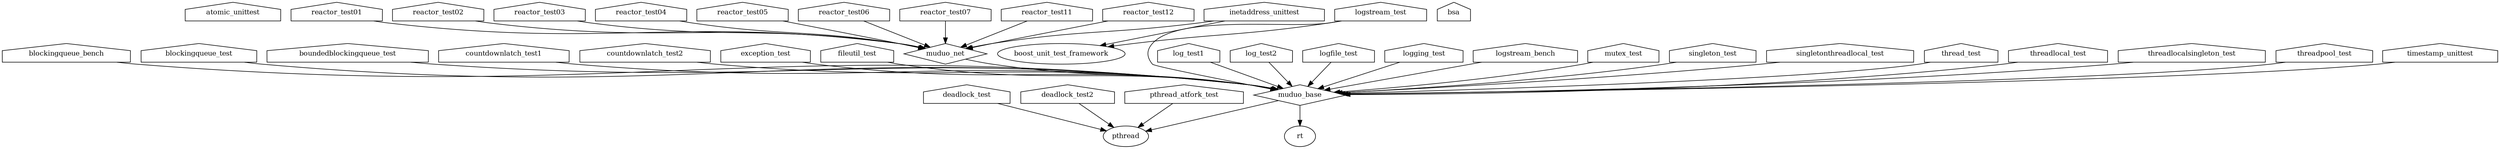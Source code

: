 digraph "GG" {
node [
  fontsize = "12"
];
    "node28" [ label="atomic_unittest" shape="house"];
    "node30" [ label="blockingqueue_bench" shape="house"];
    "node9" [ label="muduo_base" shape="diamond"];
    "node30" -> "node9" // blockingqueue_bench -> muduo_base
    "node74" [ label="pthread" shape="ellipse"];
    "node9" -> "node74" // muduo_base -> pthread
    "node75" [ label="rt" shape="ellipse"];
    "node9" -> "node75" // muduo_base -> rt
    "node22" [ label="blockingqueue_test" shape="house"];
    "node22" -> "node9" // blockingqueue_test -> muduo_base
    "node27" [ label="boundedblockingqueue_test" shape="house"];
    "node27" -> "node9" // boundedblockingqueue_test -> muduo_base
    "node60" [ label="bsa" shape="house"];
    "node65" [ label="countdownlatch_test1" shape="house"];
    "node65" -> "node9" // countdownlatch_test1 -> muduo_base
    "node62" [ label="countdownlatch_test2" shape="house"];
    "node62" -> "node9" // countdownlatch_test2 -> muduo_base
    "node61" [ label="deadlock_test" shape="house"];
    "node61" -> "node74" // deadlock_test -> pthread
    "node56" [ label="deadlock_test2" shape="house"];
    "node56" -> "node74" // deadlock_test2 -> pthread
    "node26" [ label="exception_test" shape="house"];
    "node26" -> "node9" // exception_test -> muduo_base
    "node32" [ label="fileutil_test" shape="house"];
    "node32" -> "node9" // fileutil_test -> muduo_base
    "node47" [ label="inetaddress_unittest" shape="house"];
    "node40" [ label="muduo_net" shape="diamond"];
    "node47" -> "node40" // inetaddress_unittest -> muduo_net
    "node40" -> "node9" // muduo_net -> muduo_base
    "node76" [ label="boost_unit_test_framework" shape="ellipse"];
    "node47" -> "node76" // inetaddress_unittest -> boost_unit_test_framework
    "node55" [ label="log_test1" shape="house"];
    "node55" -> "node9" // log_test1 -> muduo_base
    "node54" [ label="log_test2" shape="house"];
    "node54" -> "node9" // log_test2 -> muduo_base
    "node19" [ label="logfile_test" shape="house"];
    "node19" -> "node9" // logfile_test -> muduo_base
    "node18" [ label="logging_test" shape="house"];
    "node18" -> "node9" // logging_test -> muduo_base
    "node16" [ label="logstream_bench" shape="house"];
    "node16" -> "node9" // logstream_bench -> muduo_base
    "node15" [ label="logstream_test" shape="house"];
    "node15" -> "node9" // logstream_test -> muduo_base
    "node15" -> "node76" // logstream_test -> boost_unit_test_framework
    "node29" [ label="mutex_test" shape="house"];
    "node29" -> "node9" // mutex_test -> muduo_base
    "node53" [ label="pthread_atfork_test" shape="house"];
    "node53" -> "node74" // pthread_atfork_test -> pthread
    "node58" [ label="reactor_test01" shape="house"];
    "node58" -> "node40" // reactor_test01 -> muduo_net
    "node52" [ label="reactor_test02" shape="house"];
    "node52" -> "node40" // reactor_test02 -> muduo_net
    "node59" [ label="reactor_test03" shape="house"];
    "node59" -> "node40" // reactor_test03 -> muduo_net
    "node64" [ label="reactor_test04" shape="house"];
    "node64" -> "node40" // reactor_test04 -> muduo_net
    "node57" [ label="reactor_test05" shape="house"];
    "node57" -> "node40" // reactor_test05 -> muduo_net
    "node66" [ label="reactor_test06" shape="house"];
    "node66" -> "node40" // reactor_test06 -> muduo_net
    "node67" [ label="reactor_test07" shape="house"];
    "node67" -> "node40" // reactor_test07 -> muduo_net
    "node69" [ label="reactor_test11" shape="house"];
    "node69" -> "node40" // reactor_test11 -> muduo_net
    "node68" [ label="reactor_test12" shape="house"];
    "node68" -> "node40" // reactor_test12 -> muduo_net
    "node17" [ label="singleton_test" shape="house"];
    "node17" -> "node9" // singleton_test -> muduo_base
    "node20" [ label="singletonthreadlocal_test" shape="house"];
    "node20" -> "node9" // singletonthreadlocal_test -> muduo_base
    "node23" [ label="thread_test" shape="house"];
    "node23" -> "node9" // thread_test -> muduo_base
    "node24" [ label="threadlocal_test" shape="house"];
    "node24" -> "node9" // threadlocal_test -> muduo_base
    "node25" [ label="threadlocalsingleton_test" shape="house"];
    "node25" -> "node9" // threadlocalsingleton_test -> muduo_base
    "node31" [ label="threadpool_test" shape="house"];
    "node31" -> "node9" // threadpool_test -> muduo_base
    "node33" [ label="timestamp_unittest" shape="house"];
    "node33" -> "node9" // timestamp_unittest -> muduo_base
}
